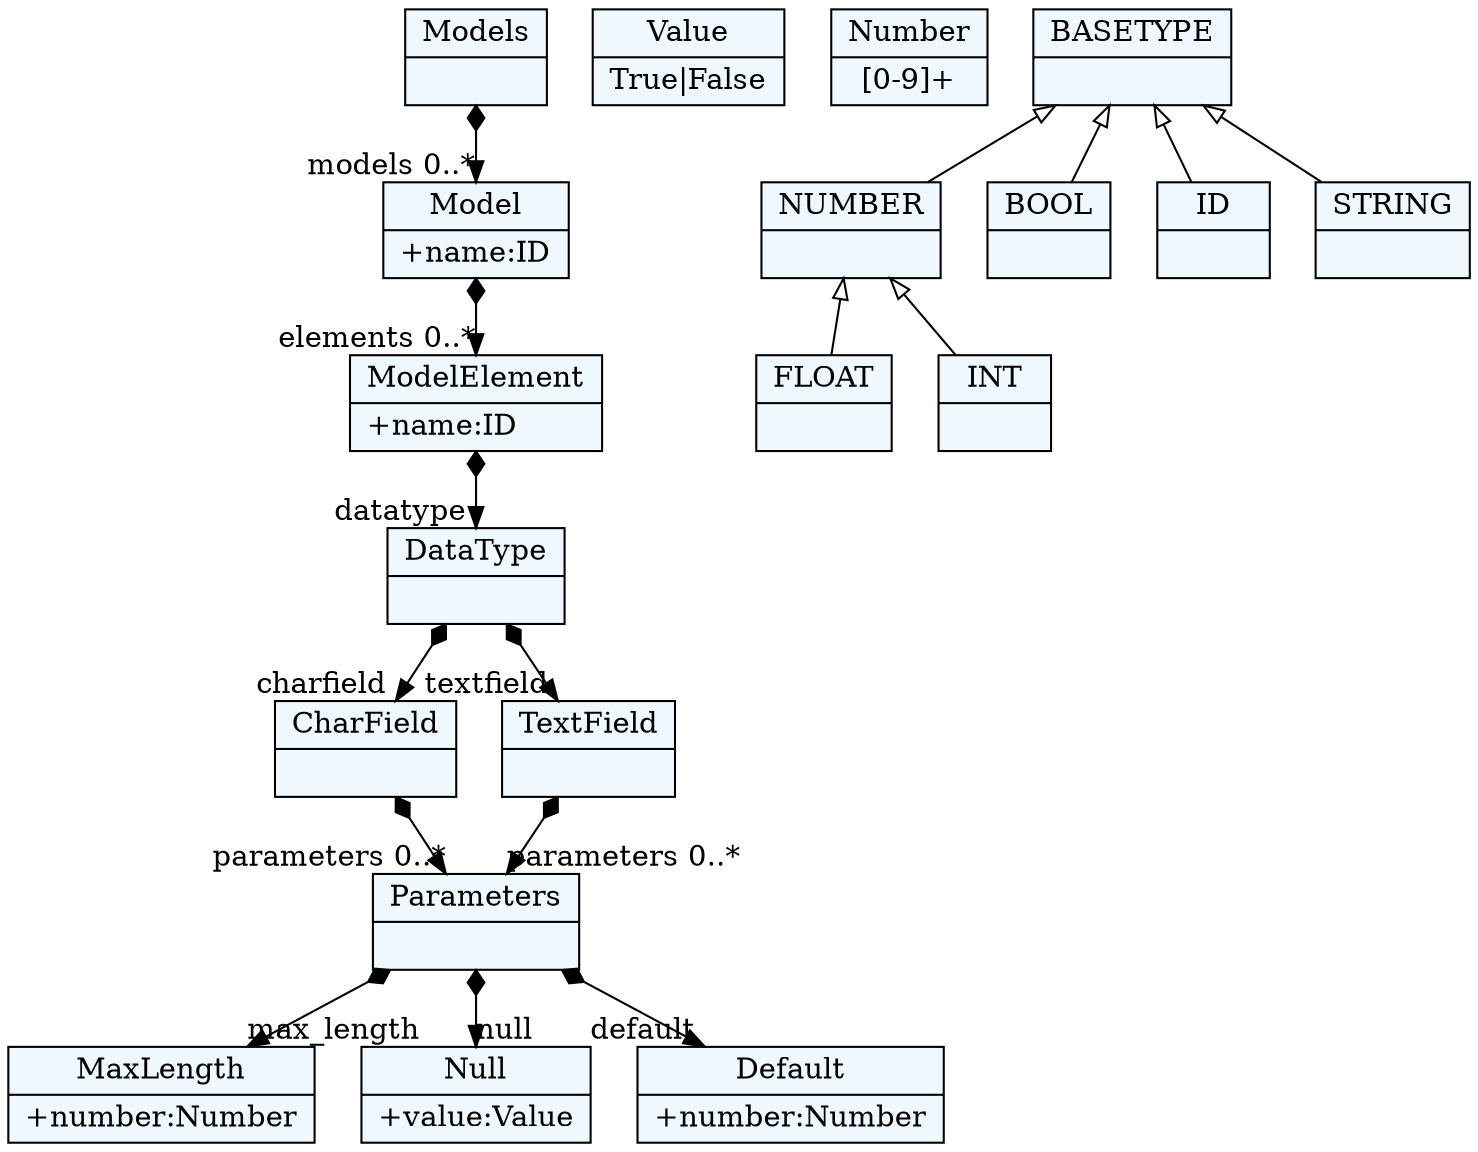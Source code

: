 
    digraph xtext {
    fontname = "Bitstream Vera Sans"
    fontsize = 8
    node[
        shape=record,
        style=filled,
        fillcolor=aliceblue
    ]
    nodesep = 0.3
    edge[dir=black,arrowtail=empty]


2585054895032[ label="{MaxLength|+number:Number\l}"]

2585054890312 -> 2585054891256[arrowtail=diamond, dir=both, headlabel="charfield "]
2585054890312 -> 2585054895976[arrowtail=diamond, dir=both, headlabel="textfield "]
2585054890312[ label="{DataType|}"]

2585054889368 -> 2585054888424[arrowtail=diamond, dir=both, headlabel="elements 0..*"]
2585054889368[ label="{Model|+name:ID\l}"]

2585055887976[ label="{Value|True\|False}"]

2585055879480[ label="{Null|+value:Value\l}"]

2585054895976 -> 2585054893144[arrowtail=diamond, dir=both, headlabel="parameters 0..*"]
2585054895976[ label="{TextField|}"]

2585054888424 -> 2585054890312[arrowtail=diamond, dir=both, headlabel="datatype "]
2585054888424[ label="{ModelElement|+name:ID\l}"]

2585054893144 -> 2585054895032[arrowtail=diamond, dir=both, headlabel="max_length "]
2585054893144 -> 2585055879480[arrowtail=diamond, dir=both, headlabel="null "]
2585054893144 -> 2585054894088[arrowtail=diamond, dir=both, headlabel="default "]
2585054893144[ label="{Parameters|}"]

2585054886536 -> 2585054889368[arrowtail=diamond, dir=both, headlabel="models 0..*"]
2585054886536[ label="{Models|}"]

2585054892200[ label="{Number|[0-9]+}"]

2585054894088[ label="{Default|+number:Number\l}"]

2585054891256 -> 2585054893144[arrowtail=diamond, dir=both, headlabel="parameters 0..*"]
2585054891256[ label="{CharField|}"]

2585054884648[ label="{BASETYPE|}"]
2585054884648 -> 2585054887480 [dir=back]
2585054884648 -> 2585054882760 [dir=back]
2585054884648 -> 2585054879928 [dir=back]
2585054884648 -> 2585054880872 [dir=back]

2585054879928[ label="{ID|}"]

2585054887480[ label="{NUMBER|}"]
2585054887480 -> 2585054885592 [dir=back]
2585054887480 -> 2585054883704 [dir=back]

2585054880872[ label="{STRING|}"]

2585054885592[ label="{FLOAT|}"]

2585054883704[ label="{INT|}"]

2585054882760[ label="{BOOL|}"]


}
